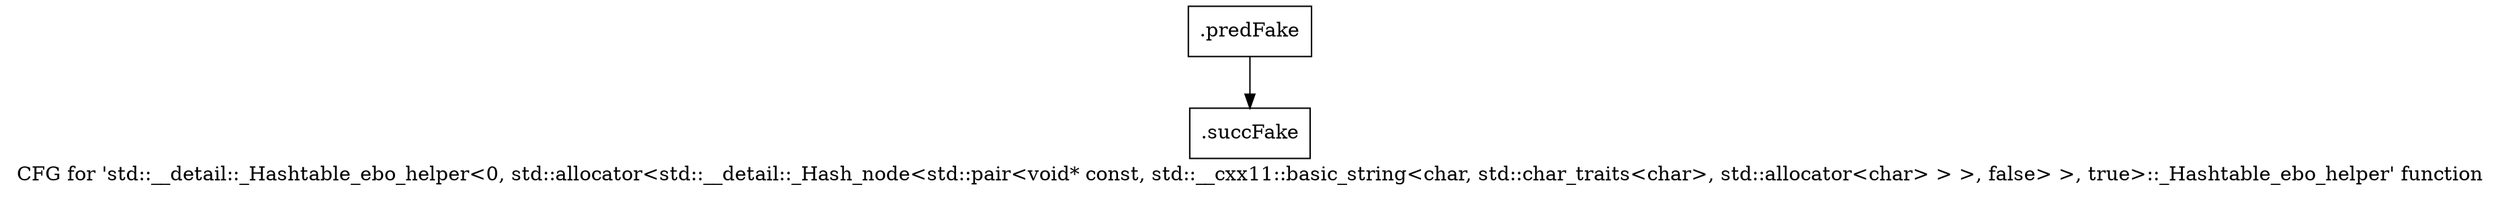 digraph "CFG for 'std::__detail::_Hashtable_ebo_helper\<0, std::allocator\<std::__detail::_Hash_node\<std::pair\<void* const, std::__cxx11::basic_string\<char, std::char_traits\<char\>, std::allocator\<char\> \> \>, false\> \>, true\>::_Hashtable_ebo_helper' function" {
	label="CFG for 'std::__detail::_Hashtable_ebo_helper\<0, std::allocator\<std::__detail::_Hash_node\<std::pair\<void* const, std::__cxx11::basic_string\<char, std::char_traits\<char\>, std::allocator\<char\> \> \>, false\> \>, true\>::_Hashtable_ebo_helper' function";

	Node0x4671390 [shape=record,filename="",linenumber="",label="{.predFake}"];
	Node0x4671390 -> Node0x47fa4e0[ callList="" memoryops="" filename="/media/miguel/NewVolume/Linux/Xilinx/Vitis_HLS/2020.2/tps/lnx64/gcc-6.2.0/lib/gcc/x86_64-pc-linux-gnu/6.2.0/../../../../include/c++/6.2.0/bits/hashtable_policy.h" execusionnum="1"];
	Node0x47fa4e0 [shape=record,filename="/media/miguel/NewVolume/Linux/Xilinx/Vitis_HLS/2020.2/tps/lnx64/gcc-6.2.0/lib/gcc/x86_64-pc-linux-gnu/6.2.0/../../../../include/c++/6.2.0/bits/hashtable_policy.h",linenumber="974",label="{.succFake}"];
}
